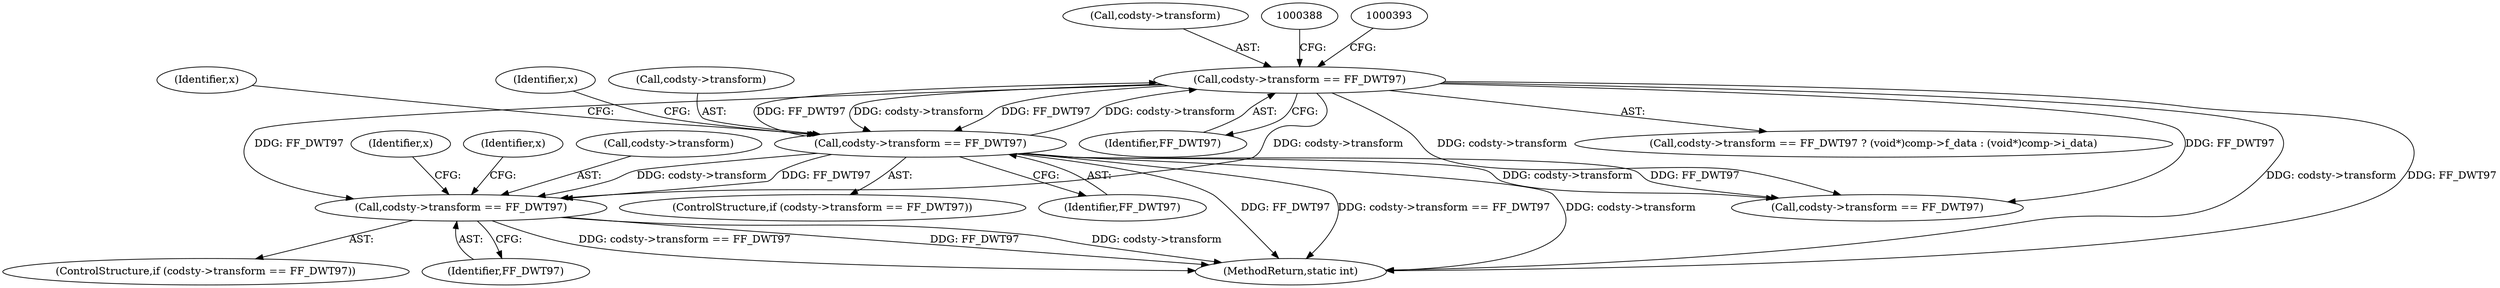digraph "0_FFmpeg_fe448cd28d674c3eff3072552eae366d0b659ce9@pointer" {
"1000978" [label="(Call,codsty->transform == FF_DWT97)"];
"1000382" [label="(Call,codsty->transform == FF_DWT97)"];
"1000354" [label="(Call,codsty->transform == FF_DWT97)"];
"1000354" [label="(Call,codsty->transform == FF_DWT97)"];
"1000353" [label="(ControlStructure,if (codsty->transform == FF_DWT97))"];
"1000360" [label="(Identifier,x)"];
"1000383" [label="(Call,codsty->transform)"];
"1000977" [label="(ControlStructure,if (codsty->transform == FF_DWT97))"];
"1000982" [label="(Identifier,FF_DWT97)"];
"1000663" [label="(Call,codsty->transform == FF_DWT97)"];
"1000386" [label="(Identifier,FF_DWT97)"];
"1000382" [label="(Call,codsty->transform == FF_DWT97)"];
"1000355" [label="(Call,codsty->transform)"];
"1000978" [label="(Call,codsty->transform == FF_DWT97)"];
"1001090" [label="(MethodReturn,static int)"];
"1001035" [label="(Identifier,x)"];
"1000381" [label="(Call,codsty->transform == FF_DWT97 ? (void*)comp->f_data : (void*)comp->i_data)"];
"1000369" [label="(Identifier,x)"];
"1000986" [label="(Identifier,x)"];
"1000358" [label="(Identifier,FF_DWT97)"];
"1000979" [label="(Call,codsty->transform)"];
"1000978" -> "1000977"  [label="AST: "];
"1000978" -> "1000982"  [label="CFG: "];
"1000979" -> "1000978"  [label="AST: "];
"1000982" -> "1000978"  [label="AST: "];
"1000986" -> "1000978"  [label="CFG: "];
"1001035" -> "1000978"  [label="CFG: "];
"1000978" -> "1001090"  [label="DDG: FF_DWT97"];
"1000978" -> "1001090"  [label="DDG: codsty->transform"];
"1000978" -> "1001090"  [label="DDG: codsty->transform == FF_DWT97"];
"1000382" -> "1000978"  [label="DDG: codsty->transform"];
"1000382" -> "1000978"  [label="DDG: FF_DWT97"];
"1000354" -> "1000978"  [label="DDG: codsty->transform"];
"1000354" -> "1000978"  [label="DDG: FF_DWT97"];
"1000382" -> "1000381"  [label="AST: "];
"1000382" -> "1000386"  [label="CFG: "];
"1000383" -> "1000382"  [label="AST: "];
"1000386" -> "1000382"  [label="AST: "];
"1000388" -> "1000382"  [label="CFG: "];
"1000393" -> "1000382"  [label="CFG: "];
"1000382" -> "1001090"  [label="DDG: codsty->transform"];
"1000382" -> "1001090"  [label="DDG: FF_DWT97"];
"1000382" -> "1000354"  [label="DDG: codsty->transform"];
"1000382" -> "1000354"  [label="DDG: FF_DWT97"];
"1000354" -> "1000382"  [label="DDG: codsty->transform"];
"1000354" -> "1000382"  [label="DDG: FF_DWT97"];
"1000382" -> "1000663"  [label="DDG: codsty->transform"];
"1000382" -> "1000663"  [label="DDG: FF_DWT97"];
"1000354" -> "1000353"  [label="AST: "];
"1000354" -> "1000358"  [label="CFG: "];
"1000355" -> "1000354"  [label="AST: "];
"1000358" -> "1000354"  [label="AST: "];
"1000360" -> "1000354"  [label="CFG: "];
"1000369" -> "1000354"  [label="CFG: "];
"1000354" -> "1001090"  [label="DDG: FF_DWT97"];
"1000354" -> "1001090"  [label="DDG: codsty->transform == FF_DWT97"];
"1000354" -> "1001090"  [label="DDG: codsty->transform"];
"1000354" -> "1000663"  [label="DDG: codsty->transform"];
"1000354" -> "1000663"  [label="DDG: FF_DWT97"];
}
